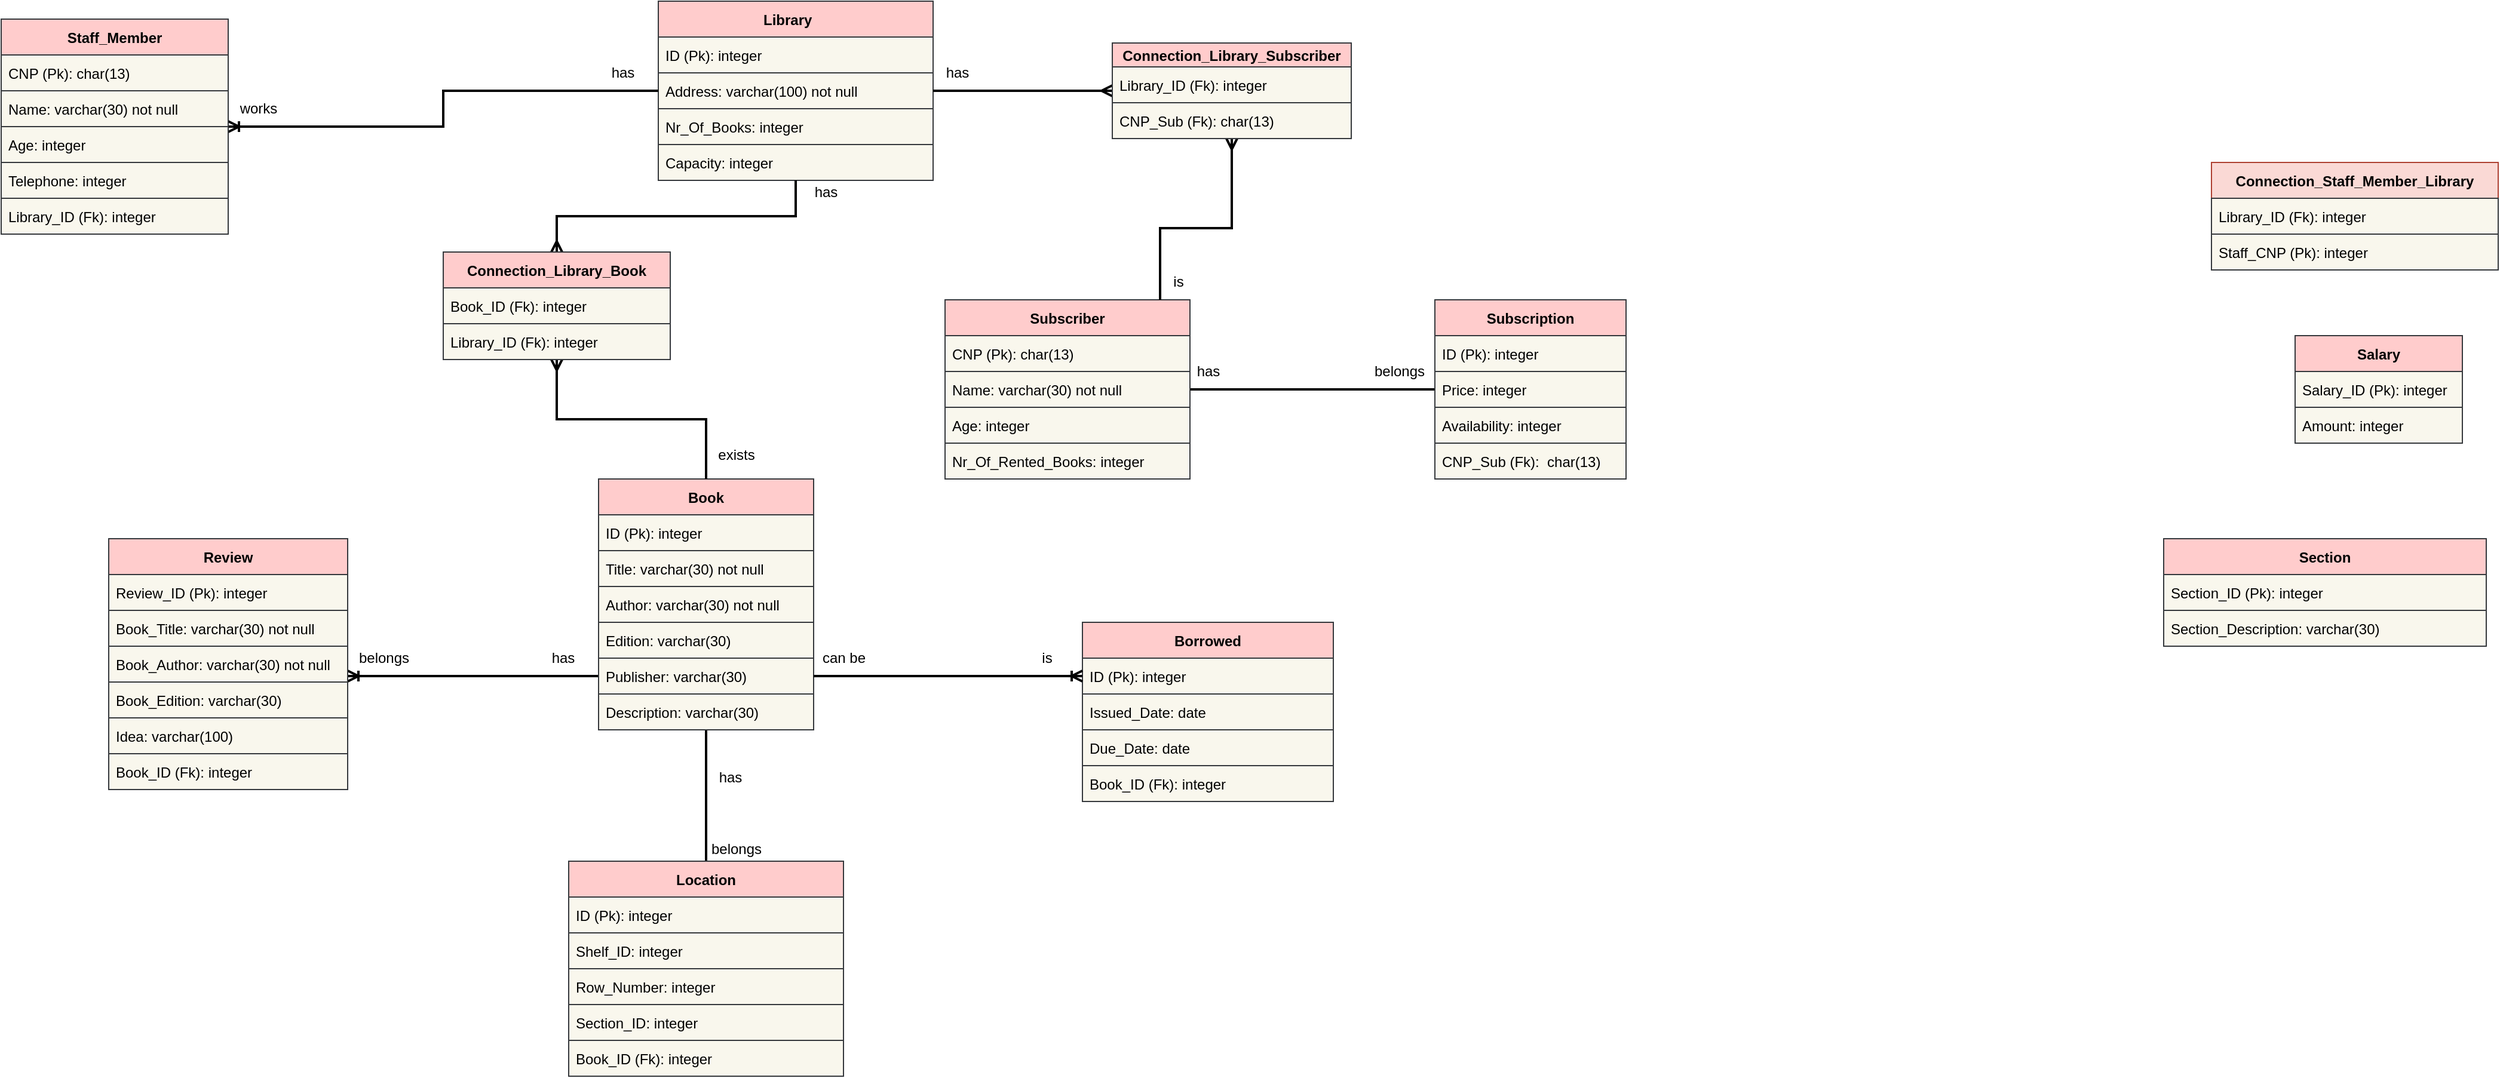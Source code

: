 <mxfile version="15.4.3" type="device"><diagram id="ykUnAk5dBGuOs9mDxj67" name="Page-1"><mxGraphModel dx="2272" dy="780" grid="1" gridSize="10" guides="1" tooltips="1" connect="1" arrows="1" fold="1" page="1" pageScale="1" pageWidth="850" pageHeight="1100" math="0" shadow="0"><root><mxCell id="0"/><mxCell id="1" parent="0"/><mxCell id="-t-nigjl44tJeJdBdtH5-1" value="Library    " style="swimlane;fontStyle=1;childLayout=stackLayout;horizontal=1;startSize=30;horizontalStack=0;resizeParent=1;resizeParentMax=0;resizeLast=0;collapsible=1;marginBottom=0;fillColor=#ffcccc;strokeColor=#36393d;" parent="1" vertex="1"><mxGeometry x="120" width="230" height="150" as="geometry"/></mxCell><mxCell id="-t-nigjl44tJeJdBdtH5-2" value="ID (Pk): integer" style="text;strokeColor=#36393d;fillColor=#f9f7ed;align=left;verticalAlign=middle;spacingLeft=4;spacingRight=4;overflow=hidden;points=[[0,0.5],[1,0.5]];portConstraint=eastwest;rotatable=0;" parent="-t-nigjl44tJeJdBdtH5-1" vertex="1"><mxGeometry y="30" width="230" height="30" as="geometry"/></mxCell><mxCell id="-t-nigjl44tJeJdBdtH5-3" value="Address: varchar(100) not null" style="text;strokeColor=#36393d;fillColor=#f9f7ed;align=left;verticalAlign=middle;spacingLeft=4;spacingRight=4;overflow=hidden;points=[[0,0.5],[1,0.5]];portConstraint=eastwest;rotatable=0;" parent="-t-nigjl44tJeJdBdtH5-1" vertex="1"><mxGeometry y="60" width="230" height="30" as="geometry"/></mxCell><mxCell id="-t-nigjl44tJeJdBdtH5-63" value="Nr_Of_Books: integer" style="text;strokeColor=#36393d;fillColor=#f9f7ed;align=left;verticalAlign=middle;spacingLeft=4;spacingRight=4;overflow=hidden;points=[[0,0.5],[1,0.5]];portConstraint=eastwest;rotatable=0;" parent="-t-nigjl44tJeJdBdtH5-1" vertex="1"><mxGeometry y="90" width="230" height="30" as="geometry"/></mxCell><mxCell id="-t-nigjl44tJeJdBdtH5-11" value="Capacity: integer" style="text;strokeColor=#36393d;fillColor=#f9f7ed;align=left;verticalAlign=middle;spacingLeft=4;spacingRight=4;overflow=hidden;points=[[0,0.5],[1,0.5]];portConstraint=eastwest;rotatable=0;" parent="-t-nigjl44tJeJdBdtH5-1" vertex="1"><mxGeometry y="120" width="230" height="30" as="geometry"/></mxCell><mxCell id="-t-nigjl44tJeJdBdtH5-81" style="edgeStyle=orthogonalEdgeStyle;rounded=0;orthogonalLoop=1;jettySize=auto;html=1;startArrow=none;startFill=0;endArrow=none;endFill=0;strokeColor=default;strokeWidth=2;" parent="1" source="-t-nigjl44tJeJdBdtH5-6" target="-t-nigjl44tJeJdBdtH5-14" edge="1"><mxGeometry relative="1" as="geometry"/></mxCell><mxCell id="-t-nigjl44tJeJdBdtH5-6" value="Subscriber" style="swimlane;fontStyle=1;childLayout=stackLayout;horizontal=1;startSize=30;horizontalStack=0;resizeParent=1;resizeParentMax=0;resizeLast=0;collapsible=1;marginBottom=0;fillColor=#ffcccc;strokeColor=#36393d;" parent="1" vertex="1"><mxGeometry x="360" y="250" width="205" height="150" as="geometry"/></mxCell><mxCell id="-t-nigjl44tJeJdBdtH5-7" value="CNP (Pk): char(13)" style="text;strokeColor=#36393d;fillColor=#f9f7ed;align=left;verticalAlign=middle;spacingLeft=4;spacingRight=4;overflow=hidden;points=[[0,0.5],[1,0.5]];portConstraint=eastwest;rotatable=0;" parent="-t-nigjl44tJeJdBdtH5-6" vertex="1"><mxGeometry y="30" width="205" height="30" as="geometry"/></mxCell><mxCell id="-t-nigjl44tJeJdBdtH5-8" value="Name: varchar(30) not null" style="text;strokeColor=#36393d;fillColor=#f9f7ed;align=left;verticalAlign=middle;spacingLeft=4;spacingRight=4;overflow=hidden;points=[[0,0.5],[1,0.5]];portConstraint=eastwest;rotatable=0;" parent="-t-nigjl44tJeJdBdtH5-6" vertex="1"><mxGeometry y="60" width="205" height="30" as="geometry"/></mxCell><mxCell id="-t-nigjl44tJeJdBdtH5-9" value="Age: integer" style="text;strokeColor=#36393d;fillColor=#f9f7ed;align=left;verticalAlign=middle;spacingLeft=4;spacingRight=4;overflow=hidden;points=[[0,0.5],[1,0.5]];portConstraint=eastwest;rotatable=0;" parent="-t-nigjl44tJeJdBdtH5-6" vertex="1"><mxGeometry y="90" width="205" height="30" as="geometry"/></mxCell><mxCell id="-t-nigjl44tJeJdBdtH5-12" value="Nr_Of_Rented_Books: integer" style="text;strokeColor=#36393d;fillColor=#f9f7ed;align=left;verticalAlign=middle;spacingLeft=4;spacingRight=4;overflow=hidden;points=[[0,0.5],[1,0.5]];portConstraint=eastwest;rotatable=0;" parent="-t-nigjl44tJeJdBdtH5-6" vertex="1"><mxGeometry y="120" width="205" height="30" as="geometry"/></mxCell><mxCell id="-t-nigjl44tJeJdBdtH5-14" value="Subscription" style="swimlane;fontStyle=1;childLayout=stackLayout;horizontal=1;startSize=30;horizontalStack=0;resizeParent=1;resizeParentMax=0;resizeLast=0;collapsible=1;marginBottom=0;fillColor=#ffcccc;strokeColor=#36393d;" parent="1" vertex="1"><mxGeometry x="770" y="250" width="160" height="150" as="geometry"/></mxCell><mxCell id="-t-nigjl44tJeJdBdtH5-15" value="ID (Pk): integer" style="text;strokeColor=#36393d;fillColor=#f9f7ed;align=left;verticalAlign=middle;spacingLeft=4;spacingRight=4;overflow=hidden;points=[[0,0.5],[1,0.5]];portConstraint=eastwest;rotatable=0;" parent="-t-nigjl44tJeJdBdtH5-14" vertex="1"><mxGeometry y="30" width="160" height="30" as="geometry"/></mxCell><mxCell id="-t-nigjl44tJeJdBdtH5-16" value="Price: integer" style="text;strokeColor=#36393d;fillColor=#f9f7ed;align=left;verticalAlign=middle;spacingLeft=4;spacingRight=4;overflow=hidden;points=[[0,0.5],[1,0.5]];portConstraint=eastwest;rotatable=0;" parent="-t-nigjl44tJeJdBdtH5-14" vertex="1"><mxGeometry y="60" width="160" height="30" as="geometry"/></mxCell><mxCell id="-t-nigjl44tJeJdBdtH5-17" value="Availability: integer" style="text;strokeColor=#36393d;fillColor=#f9f7ed;align=left;verticalAlign=middle;spacingLeft=4;spacingRight=4;overflow=hidden;points=[[0,0.5],[1,0.5]];portConstraint=eastwest;rotatable=0;" parent="-t-nigjl44tJeJdBdtH5-14" vertex="1"><mxGeometry y="90" width="160" height="30" as="geometry"/></mxCell><mxCell id="Ymw6wZ-I9uun9234XM_c-15" value="CNP_Sub (Fk):  char(13)" style="text;strokeColor=#36393d;fillColor=#f9f7ed;align=left;verticalAlign=middle;spacingLeft=4;spacingRight=4;overflow=hidden;points=[[0,0.5],[1,0.5]];portConstraint=eastwest;rotatable=0;" vertex="1" parent="-t-nigjl44tJeJdBdtH5-14"><mxGeometry y="120" width="160" height="30" as="geometry"/></mxCell><mxCell id="-t-nigjl44tJeJdBdtH5-80" style="edgeStyle=orthogonalEdgeStyle;rounded=0;orthogonalLoop=1;jettySize=auto;html=1;startArrow=none;startFill=0;endArrow=none;endFill=0;strokeColor=default;strokeWidth=2;" parent="1" source="-t-nigjl44tJeJdBdtH5-20" target="-t-nigjl44tJeJdBdtH5-43" edge="1"><mxGeometry relative="1" as="geometry"/></mxCell><mxCell id="-t-nigjl44tJeJdBdtH5-82" style="edgeStyle=orthogonalEdgeStyle;rounded=0;orthogonalLoop=1;jettySize=auto;html=1;startArrow=none;startFill=0;endArrow=ERoneToMany;endFill=0;strokeColor=default;strokeWidth=2;" parent="1" source="-t-nigjl44tJeJdBdtH5-20" target="-t-nigjl44tJeJdBdtH5-36" edge="1"><mxGeometry relative="1" as="geometry"><Array as="points"><mxPoint x="-40" y="565"/><mxPoint x="-40" y="565"/></Array></mxGeometry></mxCell><mxCell id="-t-nigjl44tJeJdBdtH5-20" value="Book" style="swimlane;fontStyle=1;childLayout=stackLayout;horizontal=1;startSize=30;horizontalStack=0;resizeParent=1;resizeParentMax=0;resizeLast=0;collapsible=1;marginBottom=0;fillColor=#ffcccc;strokeColor=#36393d;" parent="1" vertex="1"><mxGeometry x="70" y="400" width="180" height="210" as="geometry"/></mxCell><mxCell id="-t-nigjl44tJeJdBdtH5-21" value="ID (Pk): integer" style="text;strokeColor=#36393d;fillColor=#f9f7ed;align=left;verticalAlign=middle;spacingLeft=4;spacingRight=4;overflow=hidden;points=[[0,0.5],[1,0.5]];portConstraint=eastwest;rotatable=0;" parent="-t-nigjl44tJeJdBdtH5-20" vertex="1"><mxGeometry y="30" width="180" height="30" as="geometry"/></mxCell><mxCell id="-t-nigjl44tJeJdBdtH5-25" value="Title: varchar(30) not null" style="text;strokeColor=#36393d;fillColor=#f9f7ed;align=left;verticalAlign=middle;spacingLeft=4;spacingRight=4;overflow=hidden;points=[[0,0.5],[1,0.5]];portConstraint=eastwest;rotatable=0;" parent="-t-nigjl44tJeJdBdtH5-20" vertex="1"><mxGeometry y="60" width="180" height="30" as="geometry"/></mxCell><mxCell id="-t-nigjl44tJeJdBdtH5-23" value="Author: varchar(30) not null" style="text;strokeColor=#36393d;fillColor=#f9f7ed;align=left;verticalAlign=middle;spacingLeft=4;spacingRight=4;overflow=hidden;points=[[0,0.5],[1,0.5]];portConstraint=eastwest;rotatable=0;" parent="-t-nigjl44tJeJdBdtH5-20" vertex="1"><mxGeometry y="90" width="180" height="30" as="geometry"/></mxCell><mxCell id="-t-nigjl44tJeJdBdtH5-22" value="Edition: varchar(30)" style="text;strokeColor=#36393d;fillColor=#f9f7ed;align=left;verticalAlign=middle;spacingLeft=4;spacingRight=4;overflow=hidden;points=[[0,0.5],[1,0.5]];portConstraint=eastwest;rotatable=0;" parent="-t-nigjl44tJeJdBdtH5-20" vertex="1"><mxGeometry y="120" width="180" height="30" as="geometry"/></mxCell><mxCell id="-t-nigjl44tJeJdBdtH5-24" value="Publisher: varchar(30)" style="text;strokeColor=#36393d;fillColor=#f9f7ed;align=left;verticalAlign=middle;spacingLeft=4;spacingRight=4;overflow=hidden;points=[[0,0.5],[1,0.5]];portConstraint=eastwest;rotatable=0;" parent="-t-nigjl44tJeJdBdtH5-20" vertex="1"><mxGeometry y="150" width="180" height="30" as="geometry"/></mxCell><mxCell id="-t-nigjl44tJeJdBdtH5-26" value="Description: varchar(30)" style="text;strokeColor=#36393d;fillColor=#f9f7ed;align=left;verticalAlign=middle;spacingLeft=4;spacingRight=4;overflow=hidden;points=[[0,0.5],[1,0.5]];portConstraint=eastwest;rotatable=0;" parent="-t-nigjl44tJeJdBdtH5-20" vertex="1"><mxGeometry y="180" width="180" height="30" as="geometry"/></mxCell><mxCell id="-t-nigjl44tJeJdBdtH5-28" value="Borrowed" style="swimlane;fontStyle=1;childLayout=stackLayout;horizontal=1;startSize=30;horizontalStack=0;resizeParent=1;resizeParentMax=0;resizeLast=0;collapsible=1;marginBottom=0;fillColor=#ffcccc;strokeColor=#36393d;" parent="1" vertex="1"><mxGeometry x="475" y="520" width="210" height="150" as="geometry"/></mxCell><mxCell id="-t-nigjl44tJeJdBdtH5-29" value="ID (Pk): integer" style="text;strokeColor=#36393d;fillColor=#f9f7ed;align=left;verticalAlign=middle;spacingLeft=4;spacingRight=4;overflow=hidden;points=[[0,0.5],[1,0.5]];portConstraint=eastwest;rotatable=0;" parent="-t-nigjl44tJeJdBdtH5-28" vertex="1"><mxGeometry y="30" width="210" height="30" as="geometry"/></mxCell><mxCell id="-t-nigjl44tJeJdBdtH5-30" value="Issued_Date: date" style="text;strokeColor=#36393d;fillColor=#f9f7ed;align=left;verticalAlign=middle;spacingLeft=4;spacingRight=4;overflow=hidden;points=[[0,0.5],[1,0.5]];portConstraint=eastwest;rotatable=0;" parent="-t-nigjl44tJeJdBdtH5-28" vertex="1"><mxGeometry y="60" width="210" height="30" as="geometry"/></mxCell><mxCell id="-t-nigjl44tJeJdBdtH5-31" value="Due_Date: date" style="text;strokeColor=#36393d;fillColor=#f9f7ed;align=left;verticalAlign=middle;spacingLeft=4;spacingRight=4;overflow=hidden;points=[[0,0.5],[1,0.5]];portConstraint=eastwest;rotatable=0;" parent="-t-nigjl44tJeJdBdtH5-28" vertex="1"><mxGeometry y="90" width="210" height="30" as="geometry"/></mxCell><mxCell id="Ymw6wZ-I9uun9234XM_c-13" value="Book_ID (Fk): integer" style="text;strokeColor=#36393d;fillColor=#f9f7ed;align=left;verticalAlign=middle;spacingLeft=4;spacingRight=4;overflow=hidden;points=[[0,0.5],[1,0.5]];portConstraint=eastwest;rotatable=0;" vertex="1" parent="-t-nigjl44tJeJdBdtH5-28"><mxGeometry y="120" width="210" height="30" as="geometry"/></mxCell><mxCell id="-t-nigjl44tJeJdBdtH5-77" style="edgeStyle=orthogonalEdgeStyle;rounded=0;orthogonalLoop=1;jettySize=auto;html=1;startArrow=ERoneToMany;startFill=0;endArrow=none;endFill=0;strokeWidth=2;" parent="1" source="-t-nigjl44tJeJdBdtH5-32" target="-t-nigjl44tJeJdBdtH5-1" edge="1"><mxGeometry relative="1" as="geometry"/></mxCell><mxCell id="-t-nigjl44tJeJdBdtH5-32" value="Staff_Member" style="swimlane;fontStyle=1;childLayout=stackLayout;horizontal=1;startSize=30;horizontalStack=0;resizeParent=1;resizeParentMax=0;resizeLast=0;collapsible=1;marginBottom=0;fillColor=#ffcccc;strokeColor=#36393d;" parent="1" vertex="1"><mxGeometry x="-430" y="15" width="190" height="180" as="geometry"/></mxCell><mxCell id="-t-nigjl44tJeJdBdtH5-33" value="CNP (Pk): char(13)" style="text;align=left;verticalAlign=middle;spacingLeft=4;spacingRight=4;overflow=hidden;points=[[0,0.5],[1,0.5]];portConstraint=eastwest;rotatable=0;fillColor=#f9f7ed;strokeColor=#36393d;" parent="-t-nigjl44tJeJdBdtH5-32" vertex="1"><mxGeometry y="30" width="190" height="30" as="geometry"/></mxCell><mxCell id="-t-nigjl44tJeJdBdtH5-34" value="Name: varchar(30) not null" style="text;strokeColor=#36393d;fillColor=#f9f7ed;align=left;verticalAlign=middle;spacingLeft=4;spacingRight=4;overflow=hidden;points=[[0,0.5],[1,0.5]];portConstraint=eastwest;rotatable=0;" parent="-t-nigjl44tJeJdBdtH5-32" vertex="1"><mxGeometry y="60" width="190" height="30" as="geometry"/></mxCell><mxCell id="-t-nigjl44tJeJdBdtH5-35" value="Age: integer" style="text;strokeColor=#36393d;fillColor=#f9f7ed;align=left;verticalAlign=middle;spacingLeft=4;spacingRight=4;overflow=hidden;points=[[0,0.5],[1,0.5]];portConstraint=eastwest;rotatable=0;" parent="-t-nigjl44tJeJdBdtH5-32" vertex="1"><mxGeometry y="90" width="190" height="30" as="geometry"/></mxCell><mxCell id="Ymw6wZ-I9uun9234XM_c-5" value="Telephone: integer" style="text;strokeColor=#36393d;fillColor=#f9f7ed;align=left;verticalAlign=middle;spacingLeft=4;spacingRight=4;overflow=hidden;points=[[0,0.5],[1,0.5]];portConstraint=eastwest;rotatable=0;" vertex="1" parent="-t-nigjl44tJeJdBdtH5-32"><mxGeometry y="120" width="190" height="30" as="geometry"/></mxCell><mxCell id="Ymw6wZ-I9uun9234XM_c-11" value="Library_ID (Fk): integer" style="text;strokeColor=#36393d;fillColor=#f9f7ed;align=left;verticalAlign=middle;spacingLeft=4;spacingRight=4;overflow=hidden;points=[[0,0.5],[1,0.5]];portConstraint=eastwest;rotatable=0;" vertex="1" parent="-t-nigjl44tJeJdBdtH5-32"><mxGeometry y="150" width="190" height="30" as="geometry"/></mxCell><mxCell id="-t-nigjl44tJeJdBdtH5-36" value="Review" style="swimlane;fontStyle=1;childLayout=stackLayout;horizontal=1;startSize=30;horizontalStack=0;resizeParent=1;resizeParentMax=0;resizeLast=0;collapsible=1;marginBottom=0;fillColor=#ffcccc;strokeColor=#36393d;" parent="1" vertex="1"><mxGeometry x="-340" y="450" width="200" height="210" as="geometry"/></mxCell><mxCell id="-t-nigjl44tJeJdBdtH5-37" value="Review_ID (Pk): integer" style="text;strokeColor=#36393d;fillColor=#f9f7ed;align=left;verticalAlign=middle;spacingLeft=4;spacingRight=4;overflow=hidden;points=[[0,0.5],[1,0.5]];portConstraint=eastwest;rotatable=0;" parent="-t-nigjl44tJeJdBdtH5-36" vertex="1"><mxGeometry y="30" width="200" height="30" as="geometry"/></mxCell><mxCell id="-t-nigjl44tJeJdBdtH5-38" value="Book_Title: varchar(30) not null" style="text;strokeColor=#36393d;fillColor=#f9f7ed;align=left;verticalAlign=middle;spacingLeft=4;spacingRight=4;overflow=hidden;points=[[0,0.5],[1,0.5]];portConstraint=eastwest;rotatable=0;" parent="-t-nigjl44tJeJdBdtH5-36" vertex="1"><mxGeometry y="60" width="200" height="30" as="geometry"/></mxCell><mxCell id="-t-nigjl44tJeJdBdtH5-39" value="Book_Author: varchar(30) not null" style="text;strokeColor=#36393d;fillColor=#f9f7ed;align=left;verticalAlign=middle;spacingLeft=4;spacingRight=4;overflow=hidden;points=[[0,0.5],[1,0.5]];portConstraint=eastwest;rotatable=0;" parent="-t-nigjl44tJeJdBdtH5-36" vertex="1"><mxGeometry y="90" width="200" height="30" as="geometry"/></mxCell><mxCell id="-t-nigjl44tJeJdBdtH5-41" value="Book_Edition: varchar(30)" style="text;strokeColor=#36393d;fillColor=#f9f7ed;align=left;verticalAlign=middle;spacingLeft=4;spacingRight=4;overflow=hidden;points=[[0,0.5],[1,0.5]];portConstraint=eastwest;rotatable=0;" parent="-t-nigjl44tJeJdBdtH5-36" vertex="1"><mxGeometry y="120" width="200" height="30" as="geometry"/></mxCell><mxCell id="-t-nigjl44tJeJdBdtH5-42" value="Idea: varchar(100)" style="text;strokeColor=#36393d;fillColor=#f9f7ed;align=left;verticalAlign=middle;spacingLeft=4;spacingRight=4;overflow=hidden;points=[[0,0.5],[1,0.5]];portConstraint=eastwest;rotatable=0;" parent="-t-nigjl44tJeJdBdtH5-36" vertex="1"><mxGeometry y="150" width="200" height="30" as="geometry"/></mxCell><mxCell id="Ymw6wZ-I9uun9234XM_c-14" value="Book_ID (Fk): integer" style="text;strokeColor=#36393d;fillColor=#f9f7ed;align=left;verticalAlign=middle;spacingLeft=4;spacingRight=4;overflow=hidden;points=[[0,0.5],[1,0.5]];portConstraint=eastwest;rotatable=0;" vertex="1" parent="-t-nigjl44tJeJdBdtH5-36"><mxGeometry y="180" width="200" height="30" as="geometry"/></mxCell><mxCell id="-t-nigjl44tJeJdBdtH5-43" value="Location" style="swimlane;fontStyle=1;childLayout=stackLayout;horizontal=1;startSize=30;horizontalStack=0;resizeParent=1;resizeParentMax=0;resizeLast=0;collapsible=1;marginBottom=0;fillColor=#ffcccc;strokeColor=#36393d;" parent="1" vertex="1"><mxGeometry x="45" y="720" width="230" height="180" as="geometry"/></mxCell><mxCell id="-t-nigjl44tJeJdBdtH5-44" value="ID (Pk): integer" style="text;strokeColor=#36393d;fillColor=#f9f7ed;align=left;verticalAlign=middle;spacingLeft=4;spacingRight=4;overflow=hidden;points=[[0,0.5],[1,0.5]];portConstraint=eastwest;rotatable=0;" parent="-t-nigjl44tJeJdBdtH5-43" vertex="1"><mxGeometry y="30" width="230" height="30" as="geometry"/></mxCell><mxCell id="-t-nigjl44tJeJdBdtH5-46" value="Shelf_ID: integer   " style="text;strokeColor=#36393d;fillColor=#f9f7ed;align=left;verticalAlign=middle;spacingLeft=4;spacingRight=4;overflow=hidden;points=[[0,0.5],[1,0.5]];portConstraint=eastwest;rotatable=0;" parent="-t-nigjl44tJeJdBdtH5-43" vertex="1"><mxGeometry y="60" width="230" height="30" as="geometry"/></mxCell><mxCell id="-t-nigjl44tJeJdBdtH5-47" value="Row_Number: integer" style="text;strokeColor=#36393d;fillColor=#f9f7ed;align=left;verticalAlign=middle;spacingLeft=4;spacingRight=4;overflow=hidden;points=[[0,0.5],[1,0.5]];portConstraint=eastwest;rotatable=0;" parent="-t-nigjl44tJeJdBdtH5-43" vertex="1"><mxGeometry y="90" width="230" height="30" as="geometry"/></mxCell><mxCell id="-t-nigjl44tJeJdBdtH5-48" value="Section_ID: integer" style="text;strokeColor=#36393d;fillColor=#f9f7ed;align=left;verticalAlign=middle;spacingLeft=4;spacingRight=4;overflow=hidden;points=[[0,0.5],[1,0.5]];portConstraint=eastwest;rotatable=0;" parent="-t-nigjl44tJeJdBdtH5-43" vertex="1"><mxGeometry y="120" width="230" height="30" as="geometry"/></mxCell><mxCell id="Ymw6wZ-I9uun9234XM_c-16" value="Book_ID (Fk): integer" style="text;strokeColor=#36393d;fillColor=#f9f7ed;align=left;verticalAlign=middle;spacingLeft=4;spacingRight=4;overflow=hidden;points=[[0,0.5],[1,0.5]];portConstraint=eastwest;rotatable=0;" vertex="1" parent="-t-nigjl44tJeJdBdtH5-43"><mxGeometry y="150" width="230" height="30" as="geometry"/></mxCell><mxCell id="-t-nigjl44tJeJdBdtH5-49" value="Section" style="swimlane;fontStyle=1;childLayout=stackLayout;horizontal=1;startSize=30;horizontalStack=0;resizeParent=1;resizeParentMax=0;resizeLast=0;collapsible=1;marginBottom=0;fillColor=#ffcccc;strokeColor=#36393d;" parent="1" vertex="1"><mxGeometry x="1380" y="450" width="270" height="90" as="geometry"/></mxCell><mxCell id="-t-nigjl44tJeJdBdtH5-50" value="Section_ID (Pk): integer" style="text;strokeColor=#36393d;fillColor=#f9f7ed;align=left;verticalAlign=middle;spacingLeft=4;spacingRight=4;overflow=hidden;points=[[0,0.5],[1,0.5]];portConstraint=eastwest;rotatable=0;" parent="-t-nigjl44tJeJdBdtH5-49" vertex="1"><mxGeometry y="30" width="270" height="30" as="geometry"/></mxCell><mxCell id="-t-nigjl44tJeJdBdtH5-51" value="Section_Description: varchar(30)" style="text;strokeColor=#36393d;fillColor=#f9f7ed;align=left;verticalAlign=middle;spacingLeft=4;spacingRight=4;overflow=hidden;points=[[0,0.5],[1,0.5]];portConstraint=eastwest;rotatable=0;" parent="-t-nigjl44tJeJdBdtH5-49" vertex="1"><mxGeometry y="60" width="270" height="30" as="geometry"/></mxCell><mxCell id="-t-nigjl44tJeJdBdtH5-53" value="Salary" style="swimlane;fontStyle=1;childLayout=stackLayout;horizontal=1;startSize=30;horizontalStack=0;resizeParent=1;resizeParentMax=0;resizeLast=0;collapsible=1;marginBottom=0;fillColor=#ffcccc;strokeColor=#36393d;" parent="1" vertex="1"><mxGeometry x="1490" y="280" width="140" height="90" as="geometry"/></mxCell><mxCell id="-t-nigjl44tJeJdBdtH5-54" value="Salary_ID (Pk): integer" style="text;strokeColor=#36393d;fillColor=#f9f7ed;align=left;verticalAlign=middle;spacingLeft=4;spacingRight=4;overflow=hidden;points=[[0,0.5],[1,0.5]];portConstraint=eastwest;rotatable=0;" parent="-t-nigjl44tJeJdBdtH5-53" vertex="1"><mxGeometry y="30" width="140" height="30" as="geometry"/></mxCell><mxCell id="-t-nigjl44tJeJdBdtH5-55" value="Amount: integer" style="text;strokeColor=#36393d;fillColor=#f9f7ed;align=left;verticalAlign=middle;spacingLeft=4;spacingRight=4;overflow=hidden;points=[[0,0.5],[1,0.5]];portConstraint=eastwest;rotatable=0;" parent="-t-nigjl44tJeJdBdtH5-53" vertex="1"><mxGeometry y="60" width="140" height="30" as="geometry"/></mxCell><mxCell id="-t-nigjl44tJeJdBdtH5-65" style="edgeStyle=orthogonalEdgeStyle;rounded=0;orthogonalLoop=1;jettySize=auto;html=1;startArrow=ERmany;startFill=0;endArrow=none;endFill=0;strokeWidth=2;" parent="1" source="-t-nigjl44tJeJdBdtH5-59" target="-t-nigjl44tJeJdBdtH5-20" edge="1"><mxGeometry relative="1" as="geometry"/></mxCell><mxCell id="-t-nigjl44tJeJdBdtH5-79" style="edgeStyle=orthogonalEdgeStyle;rounded=0;orthogonalLoop=1;jettySize=auto;html=1;startArrow=ERmany;startFill=0;endArrow=none;endFill=0;strokeColor=default;strokeWidth=2;" parent="1" source="-t-nigjl44tJeJdBdtH5-59" target="-t-nigjl44tJeJdBdtH5-1" edge="1"><mxGeometry relative="1" as="geometry"/></mxCell><mxCell id="-t-nigjl44tJeJdBdtH5-59" value="Connection_Library_Book" style="swimlane;fontStyle=1;childLayout=stackLayout;horizontal=1;startSize=30;horizontalStack=0;resizeParent=1;resizeParentMax=0;resizeLast=0;collapsible=1;marginBottom=0;fillColor=#ffcccc;strokeColor=#36393d;" parent="1" vertex="1"><mxGeometry x="-60" y="210" width="190" height="90" as="geometry"/></mxCell><mxCell id="-t-nigjl44tJeJdBdtH5-60" value="Book_ID (Fk): integer" style="text;strokeColor=#36393d;fillColor=#f9f7ed;align=left;verticalAlign=middle;spacingLeft=4;spacingRight=4;overflow=hidden;points=[[0,0.5],[1,0.5]];portConstraint=eastwest;rotatable=0;" parent="-t-nigjl44tJeJdBdtH5-59" vertex="1"><mxGeometry y="30" width="190" height="30" as="geometry"/></mxCell><mxCell id="-t-nigjl44tJeJdBdtH5-61" value="Library_ID (Fk): integer" style="text;strokeColor=#36393d;fillColor=#f9f7ed;align=left;verticalAlign=middle;spacingLeft=4;spacingRight=4;overflow=hidden;points=[[0,0.5],[1,0.5]];portConstraint=eastwest;rotatable=0;" parent="-t-nigjl44tJeJdBdtH5-59" vertex="1"><mxGeometry y="60" width="190" height="30" as="geometry"/></mxCell><mxCell id="-t-nigjl44tJeJdBdtH5-66" style="edgeStyle=orthogonalEdgeStyle;rounded=0;orthogonalLoop=1;jettySize=auto;html=1;startArrow=ERoneToMany;startFill=0;endArrow=none;endFill=0;strokeWidth=2;" parent="1" source="-t-nigjl44tJeJdBdtH5-29" target="-t-nigjl44tJeJdBdtH5-24" edge="1"><mxGeometry relative="1" as="geometry"/></mxCell><mxCell id="-t-nigjl44tJeJdBdtH5-73" value="" style="edgeStyle=orthogonalEdgeStyle;rounded=0;orthogonalLoop=1;jettySize=auto;html=1;startArrow=ERmany;startFill=0;endArrow=none;endFill=0;strokeWidth=2;" parent="1" source="-t-nigjl44tJeJdBdtH5-67" edge="1"><mxGeometry relative="1" as="geometry"><mxPoint x="540" y="250" as="targetPoint"/><Array as="points"><mxPoint x="600" y="190"/><mxPoint x="540" y="190"/></Array></mxGeometry></mxCell><mxCell id="-t-nigjl44tJeJdBdtH5-78" style="edgeStyle=orthogonalEdgeStyle;rounded=0;orthogonalLoop=1;jettySize=auto;html=1;startArrow=ERmany;startFill=0;endArrow=none;endFill=0;strokeWidth=2;" parent="1" source="-t-nigjl44tJeJdBdtH5-67" target="-t-nigjl44tJeJdBdtH5-1" edge="1"><mxGeometry relative="1" as="geometry"/></mxCell><mxCell id="-t-nigjl44tJeJdBdtH5-67" value="Connection_Library_Subscriber" style="swimlane;fontStyle=1;childLayout=stackLayout;horizontal=1;startSize=20;horizontalStack=0;resizeParent=1;resizeParentMax=0;resizeLast=0;collapsible=1;marginBottom=0;fillColor=#ffcccc;strokeColor=#36393d;" parent="1" vertex="1"><mxGeometry x="500" y="35" width="200" height="80" as="geometry"/></mxCell><mxCell id="-t-nigjl44tJeJdBdtH5-68" value="Library_ID (Fk): integer" style="text;strokeColor=#36393d;fillColor=#f9f7ed;align=left;verticalAlign=middle;spacingLeft=4;spacingRight=4;overflow=hidden;points=[[0,0.5],[1,0.5]];portConstraint=eastwest;rotatable=0;" parent="-t-nigjl44tJeJdBdtH5-67" vertex="1"><mxGeometry y="20" width="200" height="30" as="geometry"/></mxCell><mxCell id="-t-nigjl44tJeJdBdtH5-69" value="CNP_Sub (Fk): char(13)" style="text;strokeColor=#36393d;fillColor=#f9f7ed;align=left;verticalAlign=middle;spacingLeft=4;spacingRight=4;overflow=hidden;points=[[0,0.5],[1,0.5]];portConstraint=eastwest;rotatable=0;" parent="-t-nigjl44tJeJdBdtH5-67" vertex="1"><mxGeometry y="50" width="200" height="30" as="geometry"/></mxCell><mxCell id="-t-nigjl44tJeJdBdtH5-85" value="Connection_Staff_Member_Library" style="swimlane;fontStyle=1;childLayout=stackLayout;horizontal=1;startSize=30;horizontalStack=0;resizeParent=1;resizeParentMax=0;resizeLast=0;collapsible=1;marginBottom=0;fillColor=#fad9d5;strokeColor=#ae4132;" parent="1" vertex="1"><mxGeometry x="1420" y="135" width="240" height="90" as="geometry"/></mxCell><mxCell id="-t-nigjl44tJeJdBdtH5-86" value="Library_ID (Fk): integer" style="text;strokeColor=#36393d;fillColor=#f9f7ed;align=left;verticalAlign=middle;spacingLeft=4;spacingRight=4;overflow=hidden;points=[[0,0.5],[1,0.5]];portConstraint=eastwest;rotatable=0;" parent="-t-nigjl44tJeJdBdtH5-85" vertex="1"><mxGeometry y="30" width="240" height="30" as="geometry"/></mxCell><mxCell id="-t-nigjl44tJeJdBdtH5-87" value="Staff_CNP (Pk): integer" style="text;strokeColor=#36393d;fillColor=#f9f7ed;align=left;verticalAlign=middle;spacingLeft=4;spacingRight=4;overflow=hidden;points=[[0,0.5],[1,0.5]];portConstraint=eastwest;rotatable=0;" parent="-t-nigjl44tJeJdBdtH5-85" vertex="1"><mxGeometry y="60" width="240" height="30" as="geometry"/></mxCell><mxCell id="zLVqSBwO7k10rfP7GTqf-1" value="&lt;div&gt;works&lt;/div&gt;" style="text;html=1;align=center;verticalAlign=middle;resizable=0;points=[];autosize=1;strokeColor=none;fillColor=none;" parent="1" vertex="1"><mxGeometry x="-240" y="80" width="50" height="20" as="geometry"/></mxCell><mxCell id="zLVqSBwO7k10rfP7GTqf-2" value="has" style="text;html=1;align=center;verticalAlign=middle;resizable=0;points=[];autosize=1;strokeColor=none;fillColor=none;" parent="1" vertex="1"><mxGeometry x="70" y="50" width="40" height="20" as="geometry"/></mxCell><mxCell id="zLVqSBwO7k10rfP7GTqf-3" value="has" style="text;html=1;align=center;verticalAlign=middle;resizable=0;points=[];autosize=1;strokeColor=none;fillColor=none;" parent="1" vertex="1"><mxGeometry x="350" y="50" width="40" height="20" as="geometry"/></mxCell><mxCell id="zLVqSBwO7k10rfP7GTqf-6" value="is" style="text;html=1;align=center;verticalAlign=middle;resizable=0;points=[];autosize=1;strokeColor=none;fillColor=none;" parent="1" vertex="1"><mxGeometry x="540" y="225" width="30" height="20" as="geometry"/></mxCell><mxCell id="zLVqSBwO7k10rfP7GTqf-7" value="has" style="text;html=1;align=center;verticalAlign=middle;resizable=0;points=[];autosize=1;strokeColor=none;fillColor=none;" parent="1" vertex="1"><mxGeometry x="240" y="150" width="40" height="20" as="geometry"/></mxCell><mxCell id="zLVqSBwO7k10rfP7GTqf-8" value="exists" style="text;html=1;align=center;verticalAlign=middle;resizable=0;points=[];autosize=1;strokeColor=none;fillColor=none;" parent="1" vertex="1"><mxGeometry x="160" y="370" width="50" height="20" as="geometry"/></mxCell><mxCell id="zLVqSBwO7k10rfP7GTqf-9" value="has" style="text;html=1;align=center;verticalAlign=middle;resizable=0;points=[];autosize=1;strokeColor=none;fillColor=none;" parent="1" vertex="1"><mxGeometry x="20" y="540" width="40" height="20" as="geometry"/></mxCell><mxCell id="zLVqSBwO7k10rfP7GTqf-10" value="belongs" style="text;html=1;align=center;verticalAlign=middle;resizable=0;points=[];autosize=1;strokeColor=none;fillColor=none;" parent="1" vertex="1"><mxGeometry x="-140" y="540" width="60" height="20" as="geometry"/></mxCell><mxCell id="zLVqSBwO7k10rfP7GTqf-11" value="belongs" style="text;html=1;align=center;verticalAlign=middle;resizable=0;points=[];autosize=1;strokeColor=none;fillColor=none;" parent="1" vertex="1"><mxGeometry x="155" y="700" width="60" height="20" as="geometry"/></mxCell><mxCell id="zLVqSBwO7k10rfP7GTqf-12" value="has" style="text;html=1;align=center;verticalAlign=middle;resizable=0;points=[];autosize=1;strokeColor=none;fillColor=none;" parent="1" vertex="1"><mxGeometry x="160" y="640" width="40" height="20" as="geometry"/></mxCell><mxCell id="zLVqSBwO7k10rfP7GTqf-13" value="can be" style="text;html=1;align=center;verticalAlign=middle;resizable=0;points=[];autosize=1;strokeColor=none;fillColor=none;" parent="1" vertex="1"><mxGeometry x="250" y="540" width="50" height="20" as="geometry"/></mxCell><mxCell id="zLVqSBwO7k10rfP7GTqf-14" value="is" style="text;html=1;align=center;verticalAlign=middle;resizable=0;points=[];autosize=1;strokeColor=none;fillColor=none;" parent="1" vertex="1"><mxGeometry x="430" y="540" width="30" height="20" as="geometry"/></mxCell><mxCell id="zLVqSBwO7k10rfP7GTqf-15" value="has" style="text;html=1;align=center;verticalAlign=middle;resizable=0;points=[];autosize=1;strokeColor=none;fillColor=none;" parent="1" vertex="1"><mxGeometry x="560" y="300" width="40" height="20" as="geometry"/></mxCell><mxCell id="zLVqSBwO7k10rfP7GTqf-16" value="belongs" style="text;html=1;align=center;verticalAlign=middle;resizable=0;points=[];autosize=1;strokeColor=none;fillColor=none;" parent="1" vertex="1"><mxGeometry x="710" y="300" width="60" height="20" as="geometry"/></mxCell></root></mxGraphModel></diagram></mxfile>